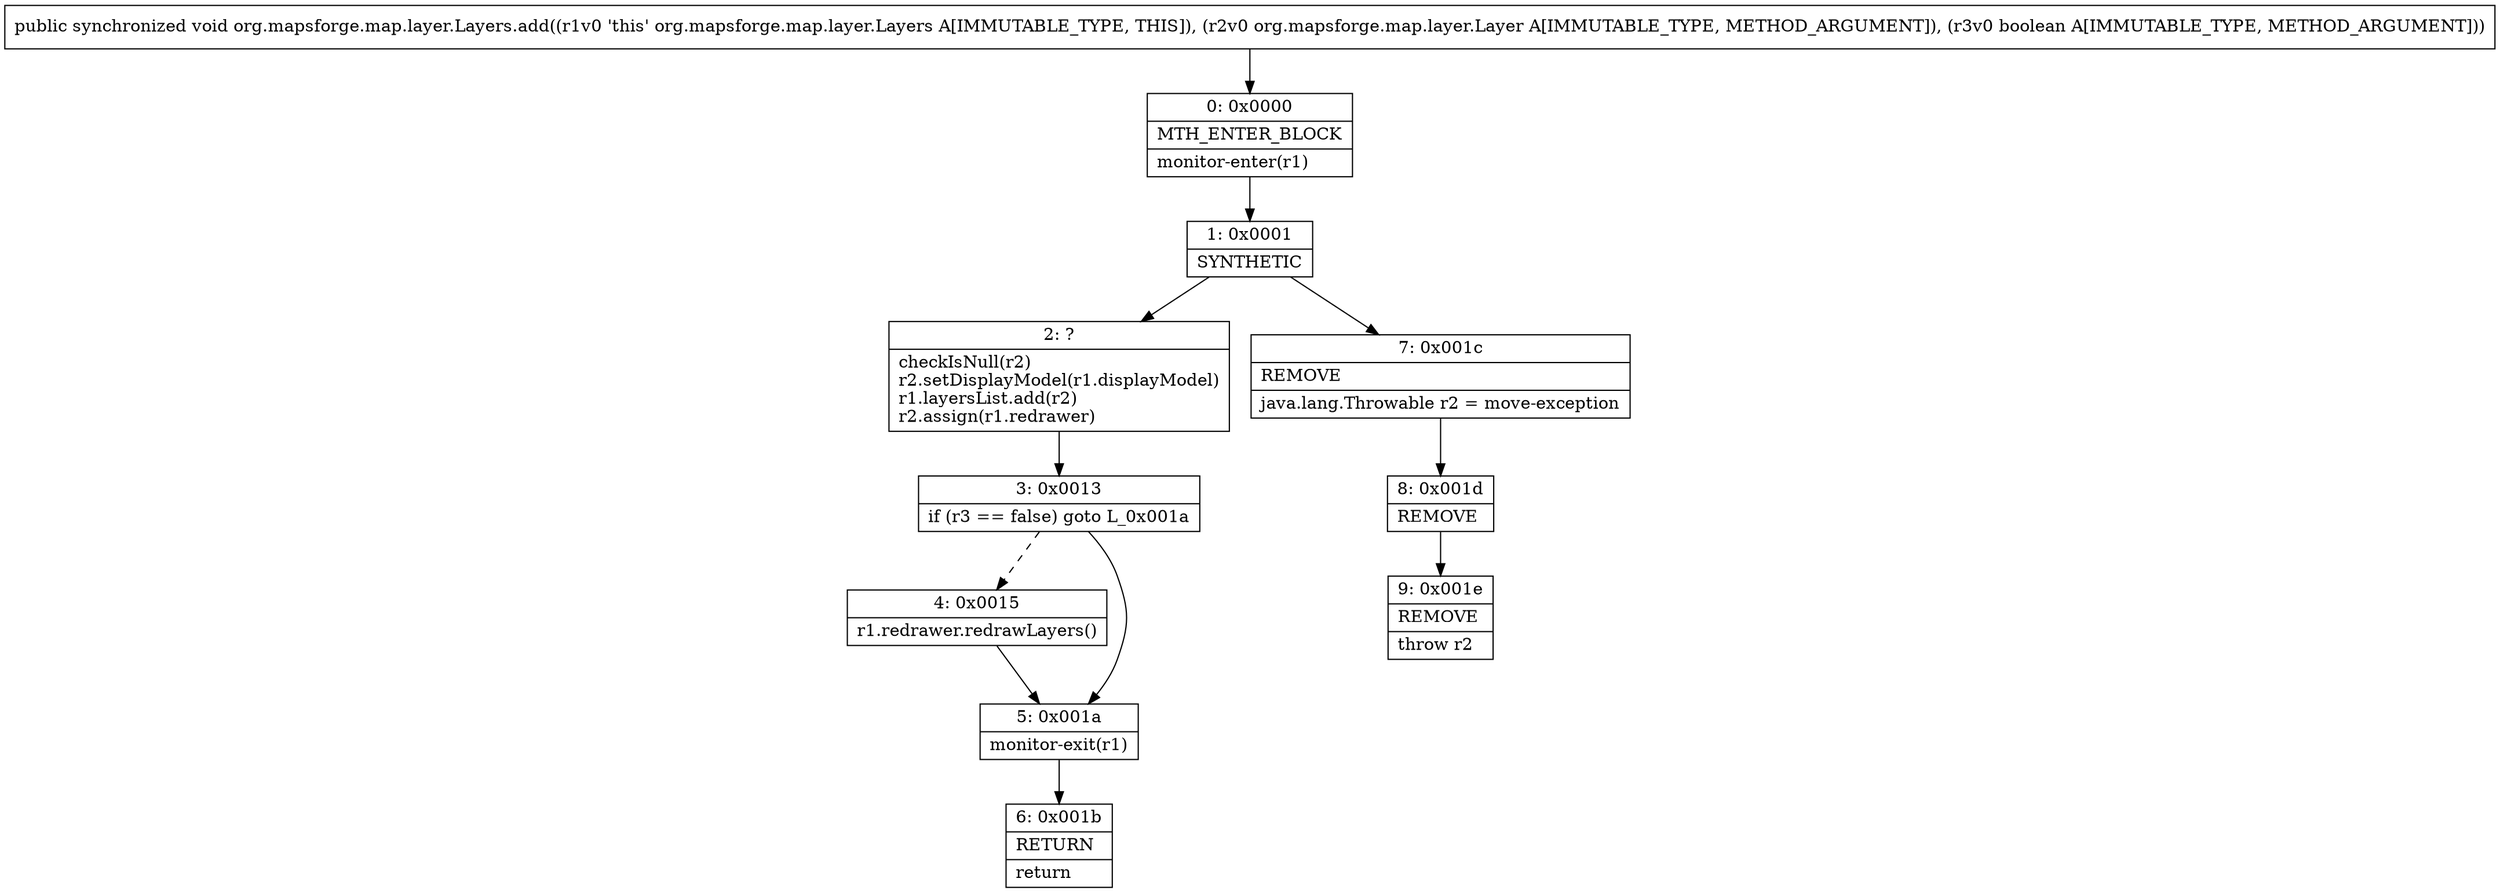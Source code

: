 digraph "CFG fororg.mapsforge.map.layer.Layers.add(Lorg\/mapsforge\/map\/layer\/Layer;Z)V" {
Node_0 [shape=record,label="{0\:\ 0x0000|MTH_ENTER_BLOCK\l|monitor\-enter(r1)\l}"];
Node_1 [shape=record,label="{1\:\ 0x0001|SYNTHETIC\l}"];
Node_2 [shape=record,label="{2\:\ ?|checkIsNull(r2)\lr2.setDisplayModel(r1.displayModel)\lr1.layersList.add(r2)\lr2.assign(r1.redrawer)\l}"];
Node_3 [shape=record,label="{3\:\ 0x0013|if (r3 == false) goto L_0x001a\l}"];
Node_4 [shape=record,label="{4\:\ 0x0015|r1.redrawer.redrawLayers()\l}"];
Node_5 [shape=record,label="{5\:\ 0x001a|monitor\-exit(r1)\l}"];
Node_6 [shape=record,label="{6\:\ 0x001b|RETURN\l|return\l}"];
Node_7 [shape=record,label="{7\:\ 0x001c|REMOVE\l|java.lang.Throwable r2 = move\-exception\l}"];
Node_8 [shape=record,label="{8\:\ 0x001d|REMOVE\l}"];
Node_9 [shape=record,label="{9\:\ 0x001e|REMOVE\l|throw r2\l}"];
MethodNode[shape=record,label="{public synchronized void org.mapsforge.map.layer.Layers.add((r1v0 'this' org.mapsforge.map.layer.Layers A[IMMUTABLE_TYPE, THIS]), (r2v0 org.mapsforge.map.layer.Layer A[IMMUTABLE_TYPE, METHOD_ARGUMENT]), (r3v0 boolean A[IMMUTABLE_TYPE, METHOD_ARGUMENT])) }"];
MethodNode -> Node_0;
Node_0 -> Node_1;
Node_1 -> Node_2;
Node_1 -> Node_7;
Node_2 -> Node_3;
Node_3 -> Node_4[style=dashed];
Node_3 -> Node_5;
Node_4 -> Node_5;
Node_5 -> Node_6;
Node_7 -> Node_8;
Node_8 -> Node_9;
}

